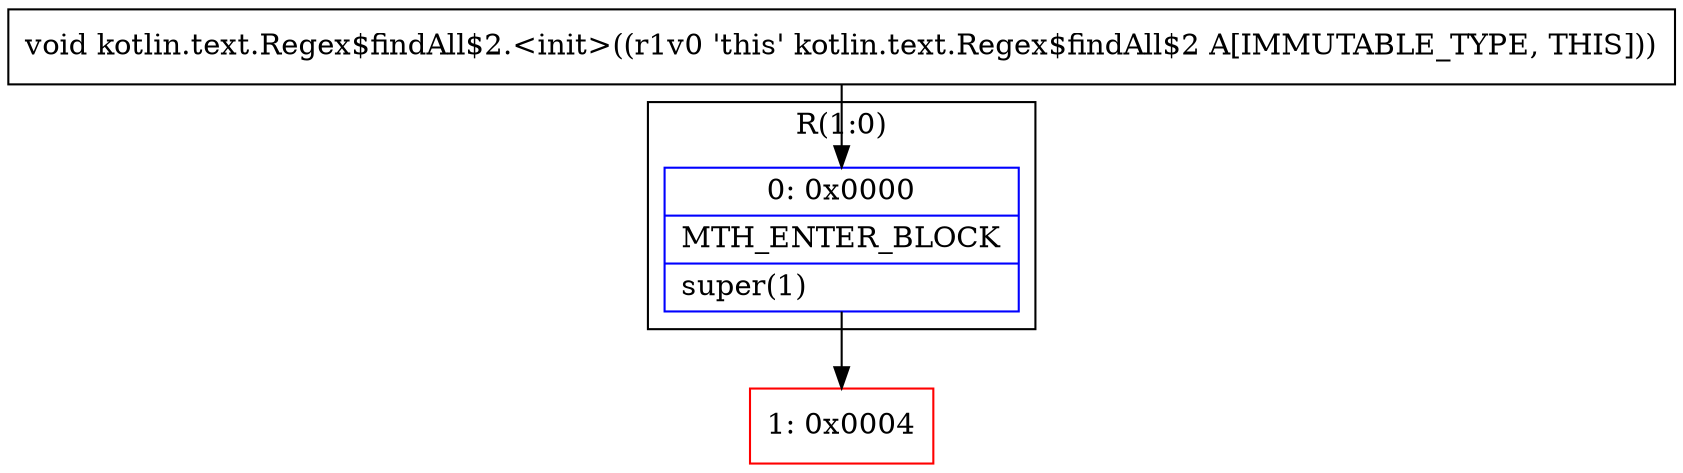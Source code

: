 digraph "CFG forkotlin.text.Regex$findAll$2.\<init\>()V" {
subgraph cluster_Region_1131776478 {
label = "R(1:0)";
node [shape=record,color=blue];
Node_0 [shape=record,label="{0\:\ 0x0000|MTH_ENTER_BLOCK\l|super(1)\l}"];
}
Node_1 [shape=record,color=red,label="{1\:\ 0x0004}"];
MethodNode[shape=record,label="{void kotlin.text.Regex$findAll$2.\<init\>((r1v0 'this' kotlin.text.Regex$findAll$2 A[IMMUTABLE_TYPE, THIS])) }"];
MethodNode -> Node_0;
Node_0 -> Node_1;
}


